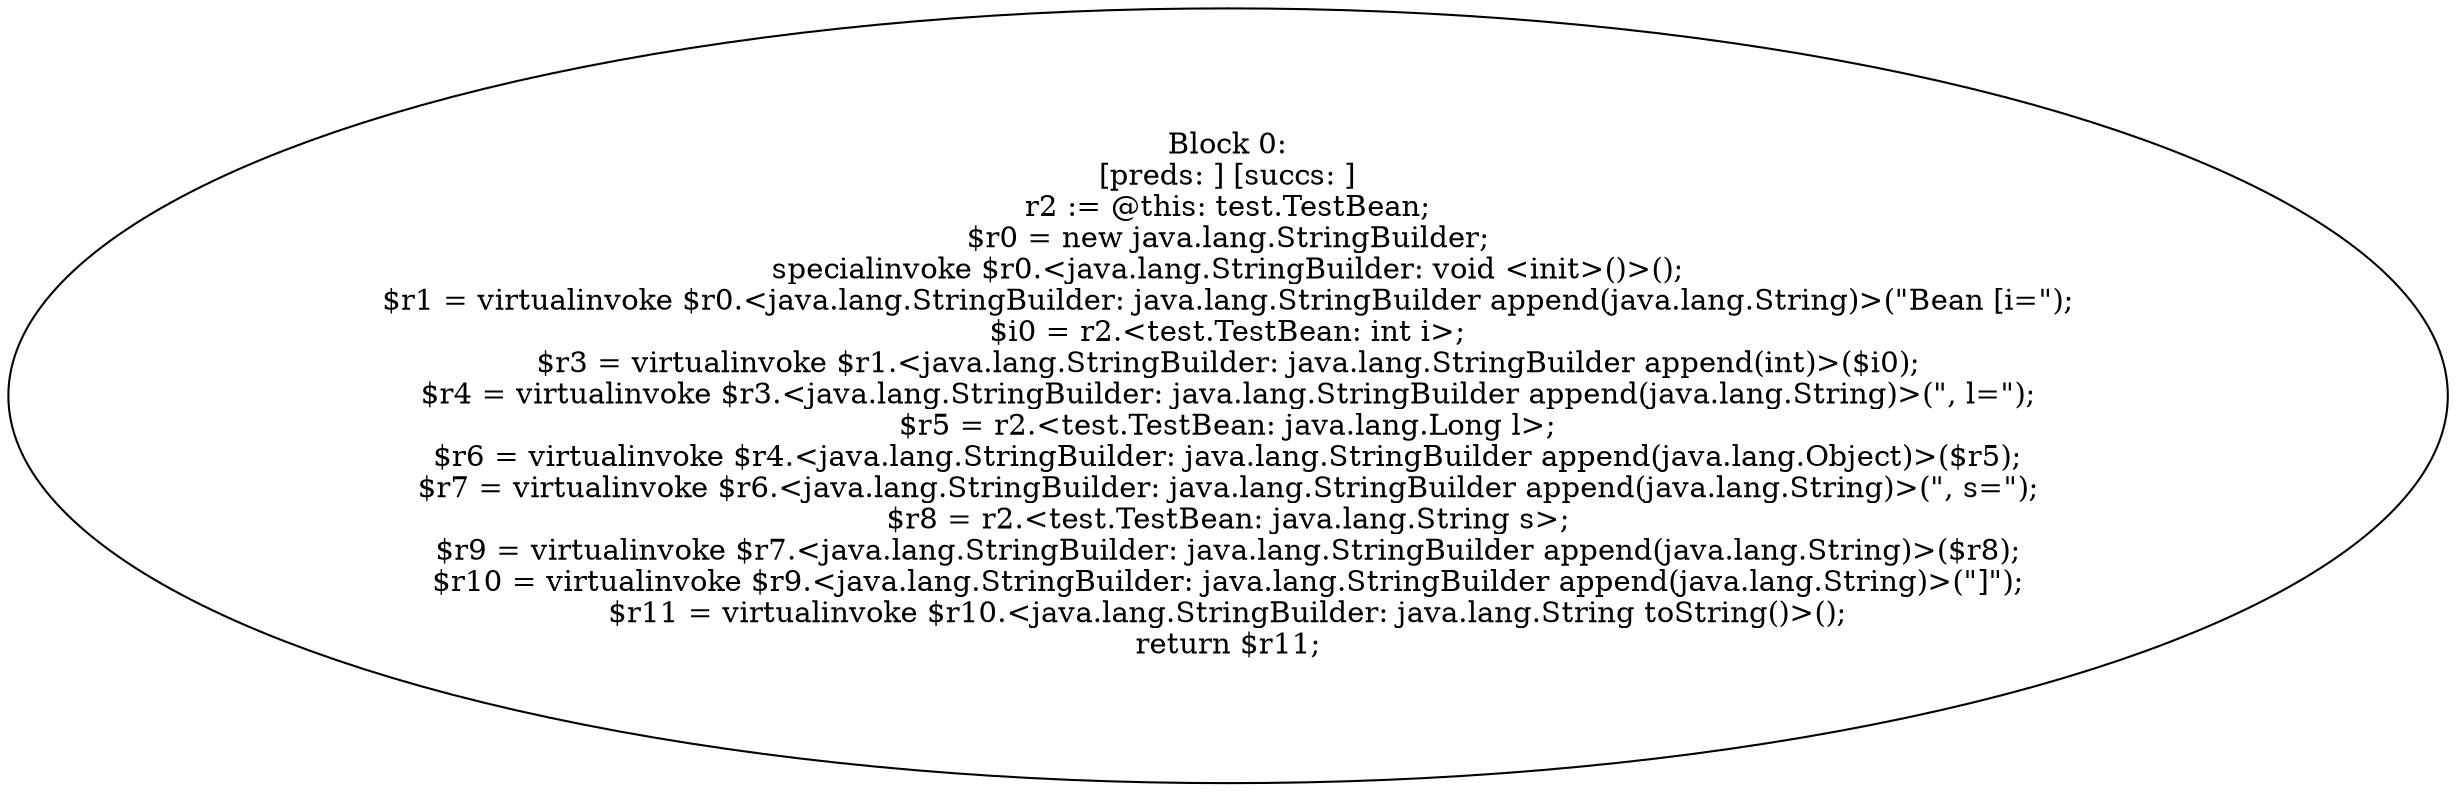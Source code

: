 digraph "unitGraph" {
    "Block 0:
[preds: ] [succs: ]
r2 := @this: test.TestBean;
$r0 = new java.lang.StringBuilder;
specialinvoke $r0.<java.lang.StringBuilder: void <init>()>();
$r1 = virtualinvoke $r0.<java.lang.StringBuilder: java.lang.StringBuilder append(java.lang.String)>(\"Bean [i=\");
$i0 = r2.<test.TestBean: int i>;
$r3 = virtualinvoke $r1.<java.lang.StringBuilder: java.lang.StringBuilder append(int)>($i0);
$r4 = virtualinvoke $r3.<java.lang.StringBuilder: java.lang.StringBuilder append(java.lang.String)>(\", l=\");
$r5 = r2.<test.TestBean: java.lang.Long l>;
$r6 = virtualinvoke $r4.<java.lang.StringBuilder: java.lang.StringBuilder append(java.lang.Object)>($r5);
$r7 = virtualinvoke $r6.<java.lang.StringBuilder: java.lang.StringBuilder append(java.lang.String)>(\", s=\");
$r8 = r2.<test.TestBean: java.lang.String s>;
$r9 = virtualinvoke $r7.<java.lang.StringBuilder: java.lang.StringBuilder append(java.lang.String)>($r8);
$r10 = virtualinvoke $r9.<java.lang.StringBuilder: java.lang.StringBuilder append(java.lang.String)>(\"]\");
$r11 = virtualinvoke $r10.<java.lang.StringBuilder: java.lang.String toString()>();
return $r11;
"
}
